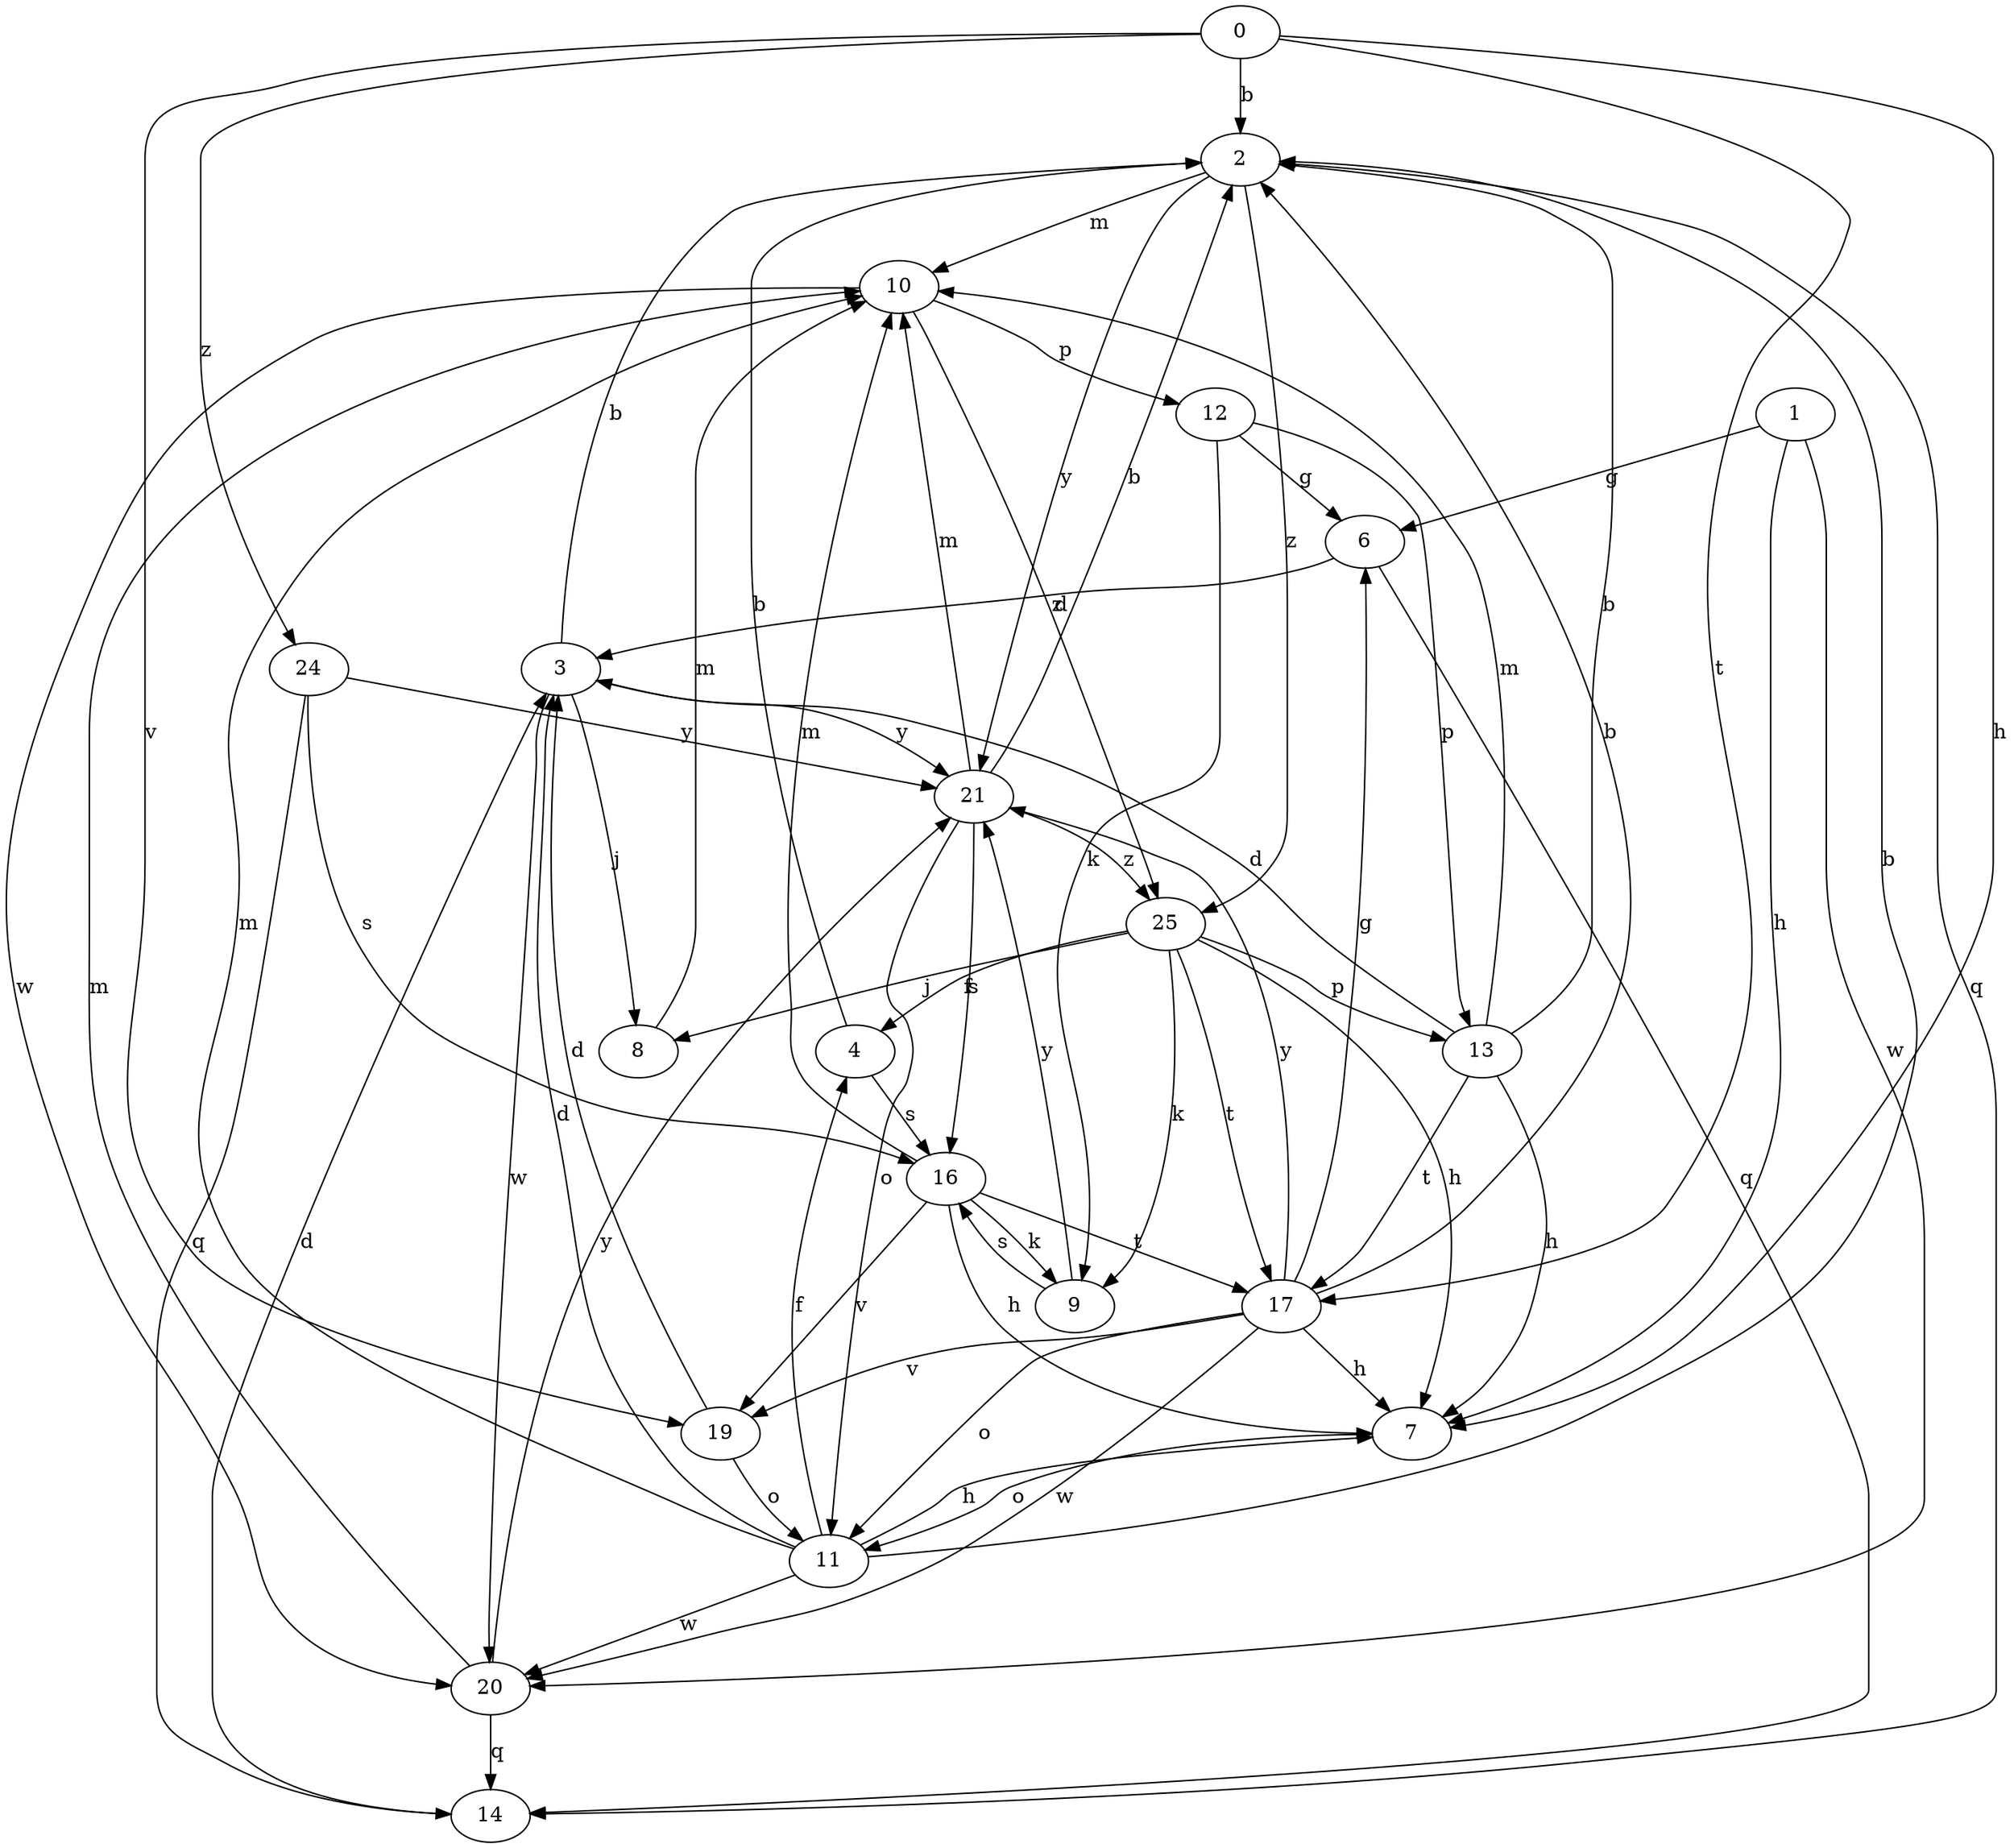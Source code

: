 strict digraph  {
0;
1;
2;
3;
4;
6;
7;
8;
9;
10;
11;
12;
13;
14;
16;
17;
19;
20;
21;
24;
25;
0 -> 2  [label=b];
0 -> 7  [label=h];
0 -> 17  [label=t];
0 -> 19  [label=v];
0 -> 24  [label=z];
1 -> 6  [label=g];
1 -> 7  [label=h];
1 -> 20  [label=w];
2 -> 10  [label=m];
2 -> 14  [label=q];
2 -> 21  [label=y];
2 -> 25  [label=z];
3 -> 2  [label=b];
3 -> 8  [label=j];
3 -> 20  [label=w];
3 -> 21  [label=y];
4 -> 2  [label=b];
4 -> 16  [label=s];
6 -> 3  [label=d];
6 -> 14  [label=q];
7 -> 11  [label=o];
8 -> 10  [label=m];
9 -> 16  [label=s];
9 -> 21  [label=y];
10 -> 12  [label=p];
10 -> 20  [label=w];
10 -> 25  [label=z];
11 -> 2  [label=b];
11 -> 3  [label=d];
11 -> 4  [label=f];
11 -> 7  [label=h];
11 -> 10  [label=m];
11 -> 20  [label=w];
12 -> 6  [label=g];
12 -> 9  [label=k];
12 -> 13  [label=p];
13 -> 2  [label=b];
13 -> 3  [label=d];
13 -> 7  [label=h];
13 -> 10  [label=m];
13 -> 17  [label=t];
14 -> 3  [label=d];
16 -> 7  [label=h];
16 -> 9  [label=k];
16 -> 10  [label=m];
16 -> 17  [label=t];
16 -> 19  [label=v];
17 -> 2  [label=b];
17 -> 6  [label=g];
17 -> 7  [label=h];
17 -> 11  [label=o];
17 -> 19  [label=v];
17 -> 20  [label=w];
17 -> 21  [label=y];
19 -> 3  [label=d];
19 -> 11  [label=o];
20 -> 10  [label=m];
20 -> 14  [label=q];
20 -> 21  [label=y];
21 -> 2  [label=b];
21 -> 10  [label=m];
21 -> 11  [label=o];
21 -> 16  [label=s];
21 -> 25  [label=z];
24 -> 14  [label=q];
24 -> 16  [label=s];
24 -> 21  [label=y];
25 -> 4  [label=f];
25 -> 7  [label=h];
25 -> 8  [label=j];
25 -> 9  [label=k];
25 -> 13  [label=p];
25 -> 17  [label=t];
}
